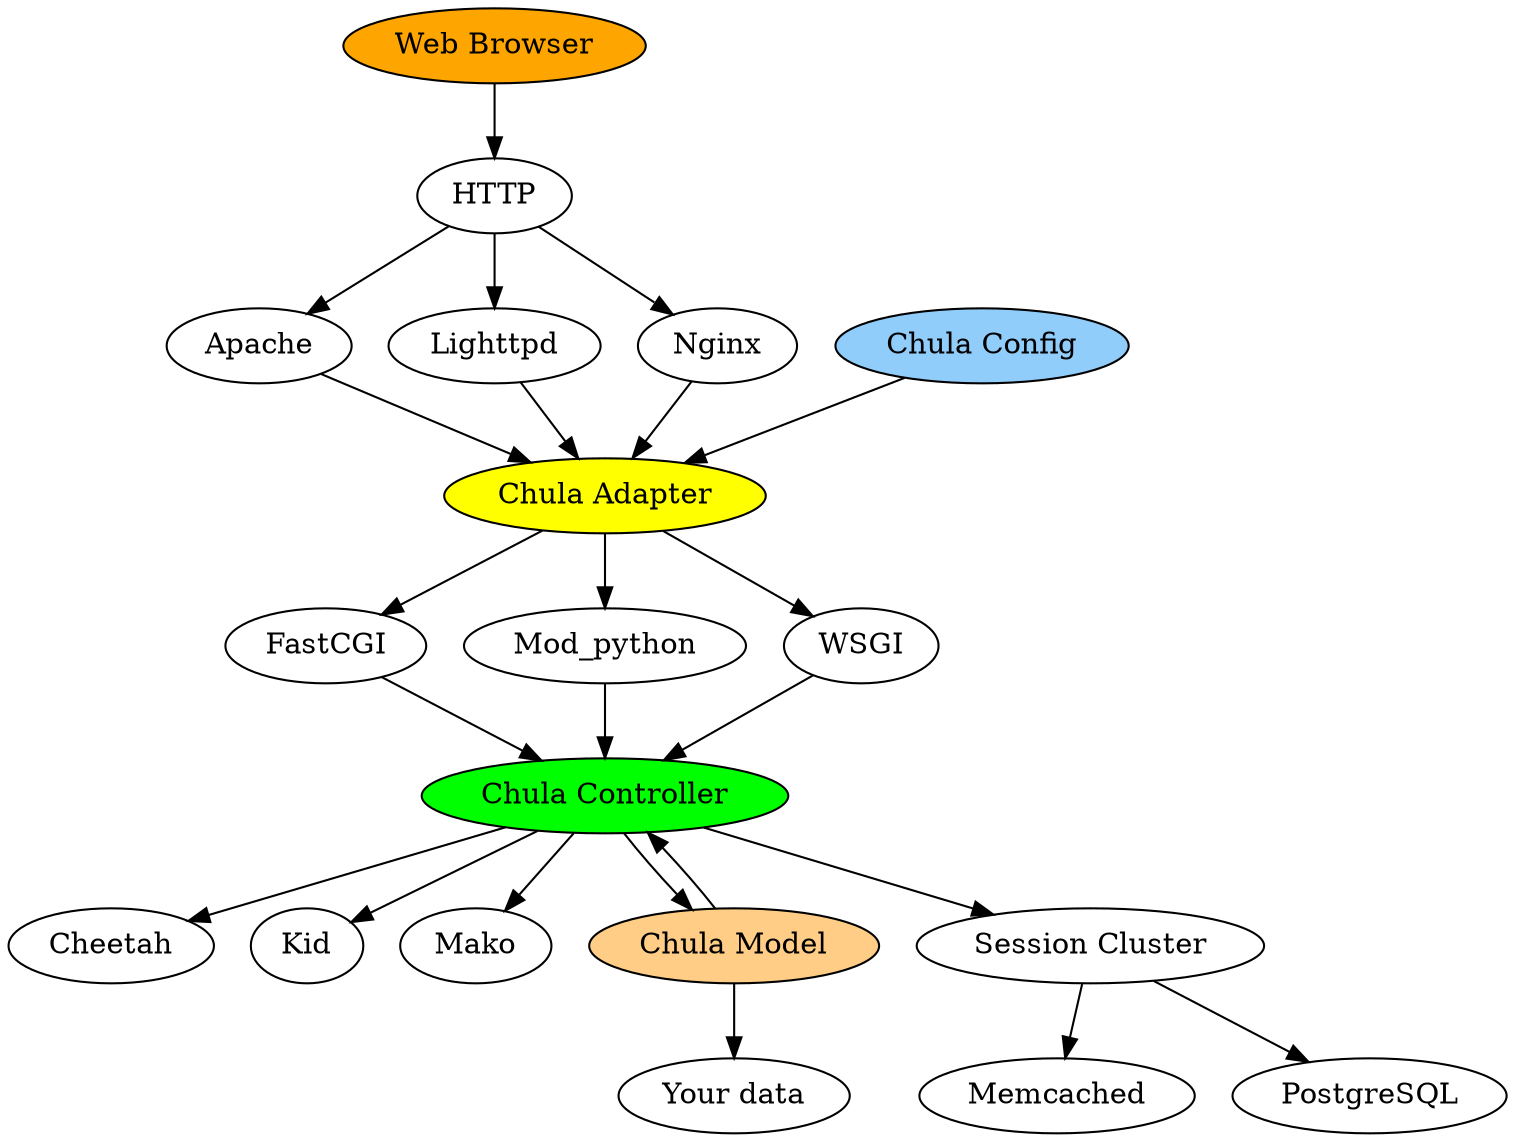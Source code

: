 digraph chula {
  ADAPTER [label="Chula Adapter" style="filled" fillcolor="yellow"]
  apache [label="Apache"]
  browser [label="Web Browser" style=filled fillcolor=orange]
  cheetah [label="Cheetah"]
  config [label="Chula Config" style=filled fillcolor="#91cdfb"]
  controller [label="Chula Controller" style=filled fillcolor=green]
  data [label="Your data"]
  fastcgi [label="FastCGI"]
  kid [label="Kid"]
  lighttpd [label="Lighttpd"]
  mako [label="Mako"]
  memcache [label="Memcached"]
  model [label="Chula Model" style="filled" fillcolor="#ffcd85"]
  mod_python [label="Mod_python"]
  nginx [label="Nginx"]
  postgres [label="PostgreSQL"]
  session [label="Session Cluster"]
  wsgi [label="WSGI"]

  /* Controller */
  controller->model
  controller->session
  controller->cheetah
  controller->mako
  controller->kid

  /* Web Servers */
  HTTP->apache->ADAPTER
  HTTP->lighttpd->ADAPTER
  HTTP->nginx->ADAPTER

  /* Adapter */
  ADAPTER->mod_python->controller
  ADAPTER->wsgi->controller
  ADAPTER->fastcgi->controller

  /* Session */
  session->postgres
  session->memcache

  /* Glue */
  model->data
  browser->HTTP
  model->controller
  config->ADAPTER
  
}
